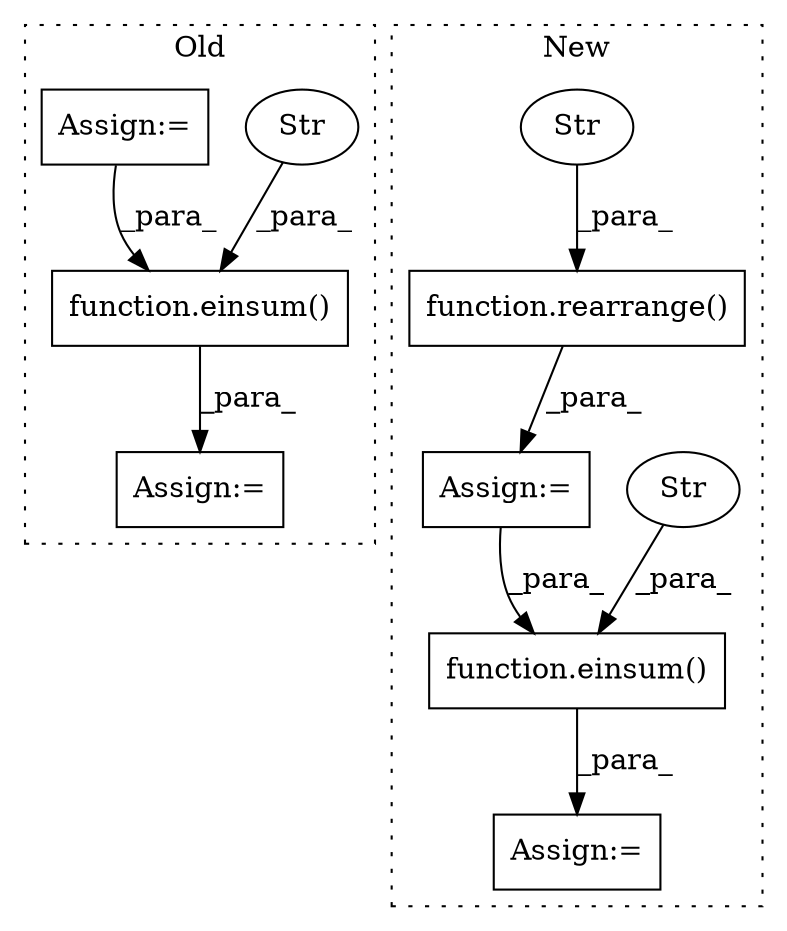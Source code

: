 digraph G {
subgraph cluster0 {
1 [label="function.einsum()" a="75" s="1243,1303" l="7,1" shape="box"];
5 [label="Str" a="66" s="1250" l="35" shape="ellipse"];
7 [label="Assign:=" a="68" s="1240" l="3" shape="box"];
10 [label="Assign:=" a="68" s="984" l="3" shape="box"];
label = "Old";
style="dotted";
}
subgraph cluster1 {
2 [label="function.einsum()" a="75" s="1481,1547" l="7,1" shape="box"];
3 [label="Assign:=" a="68" s="1561" l="3" shape="box"];
4 [label="Str" a="66" s="1488" l="41" shape="ellipse"];
6 [label="Assign:=" a="68" s="1293" l="3" shape="box"];
8 [label="function.rearrange()" a="75" s="1296,1345" l="10,1" shape="box"];
9 [label="Str" a="66" s="1311" l="34" shape="ellipse"];
label = "New";
style="dotted";
}
1 -> 7 [label="_para_"];
2 -> 3 [label="_para_"];
4 -> 2 [label="_para_"];
5 -> 1 [label="_para_"];
6 -> 2 [label="_para_"];
8 -> 6 [label="_para_"];
9 -> 8 [label="_para_"];
10 -> 1 [label="_para_"];
}